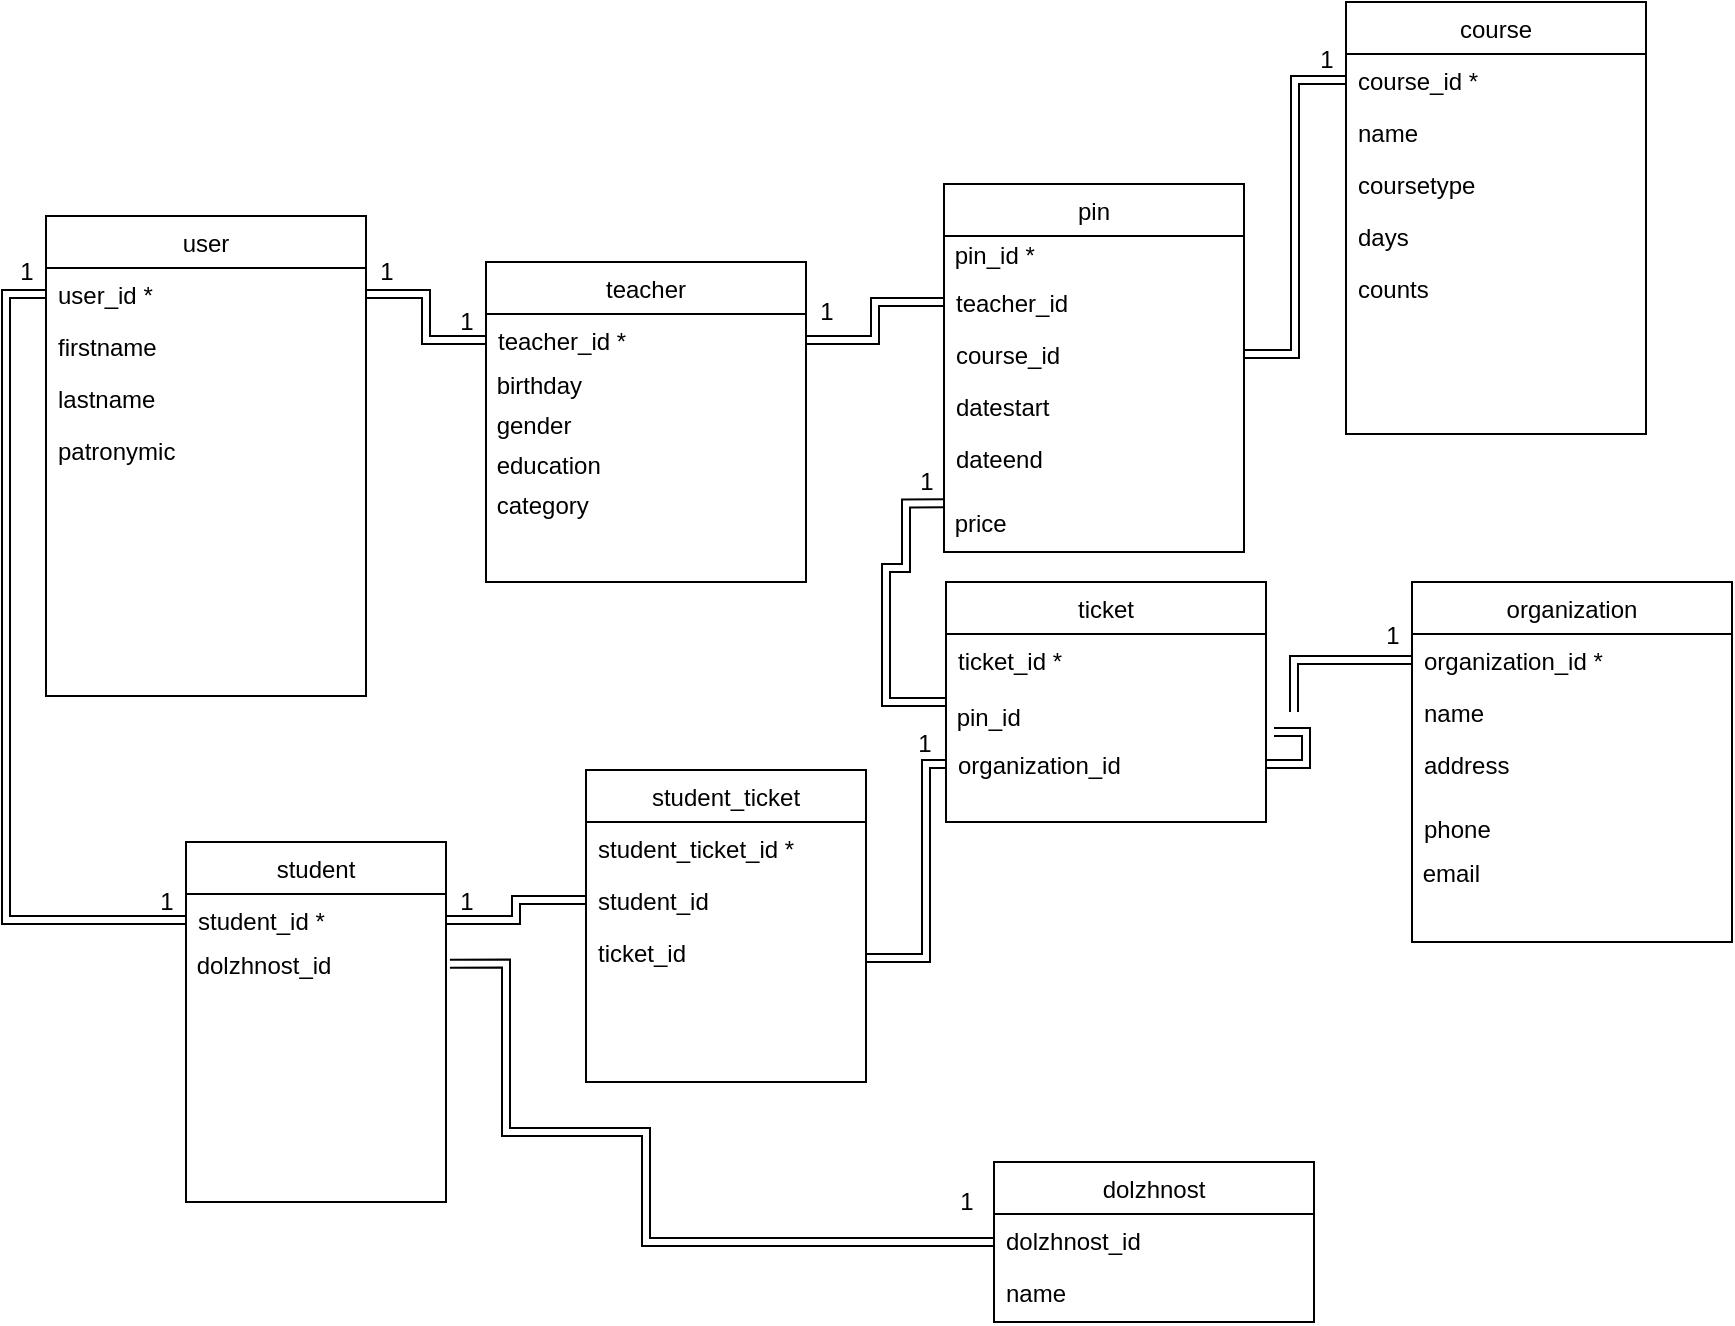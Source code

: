 <mxfile version="13.1.14" type="device"><diagram id="C5RBs43oDa-KdzZeNtuy" name="Page-1"><mxGraphModel dx="1865" dy="548" grid="1" gridSize="10" guides="1" tooltips="1" connect="1" arrows="1" fold="1" page="1" pageScale="1" pageWidth="827" pageHeight="1169" math="0" shadow="0"><root><mxCell id="WIyWlLk6GJQsqaUBKTNV-0"/><mxCell id="WIyWlLk6GJQsqaUBKTNV-1" parent="WIyWlLk6GJQsqaUBKTNV-0"/><mxCell id="zkfFHV4jXpPFQw0GAbJ--6" value="teacher" style="swimlane;fontStyle=0;align=center;verticalAlign=top;childLayout=stackLayout;horizontal=1;startSize=26;horizontalStack=0;resizeParent=1;resizeLast=0;collapsible=1;marginBottom=0;rounded=0;shadow=0;strokeWidth=1;" parent="WIyWlLk6GJQsqaUBKTNV-1" vertex="1"><mxGeometry x="130" y="360" width="160" height="160" as="geometry"><mxRectangle x="120" y="360" width="160" height="26" as="alternateBounds"/></mxGeometry></mxCell><mxCell id="zkfFHV4jXpPFQw0GAbJ--7" value="teacher_id *" style="text;align=left;verticalAlign=top;spacingLeft=4;spacingRight=4;overflow=hidden;rotatable=0;points=[[0,0.5],[1,0.5]];portConstraint=eastwest;" parent="zkfFHV4jXpPFQw0GAbJ--6" vertex="1"><mxGeometry y="26" width="160" height="26" as="geometry"/></mxCell><mxCell id="_sKNjjYq4xkNiMFr--I7-3" value="&amp;nbsp;birthday" style="text;html=1;align=left;verticalAlign=middle;resizable=0;points=[];autosize=1;" vertex="1" parent="zkfFHV4jXpPFQw0GAbJ--6"><mxGeometry y="52" width="160" height="20" as="geometry"/></mxCell><mxCell id="_sKNjjYq4xkNiMFr--I7-4" value="&amp;nbsp;gender" style="text;html=1;align=left;verticalAlign=middle;resizable=0;points=[];autosize=1;" vertex="1" parent="zkfFHV4jXpPFQw0GAbJ--6"><mxGeometry y="72" width="160" height="20" as="geometry"/></mxCell><mxCell id="_sKNjjYq4xkNiMFr--I7-5" value="&amp;nbsp;education" style="text;html=1;align=left;verticalAlign=middle;resizable=0;points=[];autosize=1;" vertex="1" parent="zkfFHV4jXpPFQw0GAbJ--6"><mxGeometry y="92" width="160" height="20" as="geometry"/></mxCell><mxCell id="_sKNjjYq4xkNiMFr--I7-6" value="&amp;nbsp;category" style="text;html=1;align=left;verticalAlign=middle;resizable=0;points=[];autosize=1;" vertex="1" parent="zkfFHV4jXpPFQw0GAbJ--6"><mxGeometry y="112" width="160" height="20" as="geometry"/></mxCell><mxCell id="_sKNjjYq4xkNiMFr--I7-7" value="pin" style="swimlane;fontStyle=0;align=center;verticalAlign=top;childLayout=stackLayout;horizontal=1;startSize=26;horizontalStack=0;resizeParent=1;resizeLast=0;collapsible=1;marginBottom=0;rounded=0;shadow=0;strokeWidth=1;" vertex="1" parent="WIyWlLk6GJQsqaUBKTNV-1"><mxGeometry x="359" y="321" width="150" height="184" as="geometry"><mxRectangle x="120" y="360" width="160" height="26" as="alternateBounds"/></mxGeometry></mxCell><mxCell id="_sKNjjYq4xkNiMFr--I7-45" value="&amp;nbsp;pin_id *" style="text;html=1;align=left;verticalAlign=middle;resizable=0;points=[];autosize=1;" vertex="1" parent="_sKNjjYq4xkNiMFr--I7-7"><mxGeometry y="26" width="150" height="20" as="geometry"/></mxCell><mxCell id="_sKNjjYq4xkNiMFr--I7-8" value="teacher_id" style="text;align=left;verticalAlign=top;spacingLeft=4;spacingRight=4;overflow=hidden;rotatable=0;points=[[0,0.5],[1,0.5]];portConstraint=eastwest;" vertex="1" parent="_sKNjjYq4xkNiMFr--I7-7"><mxGeometry y="46" width="150" height="26" as="geometry"/></mxCell><mxCell id="_sKNjjYq4xkNiMFr--I7-9" value="course_id" style="text;align=left;verticalAlign=top;spacingLeft=4;spacingRight=4;overflow=hidden;rotatable=0;points=[[0,0.5],[1,0.5]];portConstraint=eastwest;rounded=0;shadow=0;html=0;" vertex="1" parent="_sKNjjYq4xkNiMFr--I7-7"><mxGeometry y="72" width="150" height="26" as="geometry"/></mxCell><mxCell id="_sKNjjYq4xkNiMFr--I7-10" value="datestart" style="text;align=left;verticalAlign=top;spacingLeft=4;spacingRight=4;overflow=hidden;rotatable=0;points=[[0,0.5],[1,0.5]];portConstraint=eastwest;fontStyle=0" vertex="1" parent="_sKNjjYq4xkNiMFr--I7-7"><mxGeometry y="98" width="150" height="26" as="geometry"/></mxCell><mxCell id="_sKNjjYq4xkNiMFr--I7-11" value="dateend" style="text;align=left;verticalAlign=top;spacingLeft=4;spacingRight=4;overflow=hidden;rotatable=0;points=[[0,0.5],[1,0.5]];portConstraint=eastwest;" vertex="1" parent="_sKNjjYq4xkNiMFr--I7-7"><mxGeometry y="124" width="150" height="36" as="geometry"/></mxCell><mxCell id="_sKNjjYq4xkNiMFr--I7-53" value="&amp;nbsp;price" style="text;html=1;align=left;verticalAlign=middle;resizable=0;points=[];autosize=1;" vertex="1" parent="_sKNjjYq4xkNiMFr--I7-7"><mxGeometry y="160" width="150" height="20" as="geometry"/></mxCell><mxCell id="_sKNjjYq4xkNiMFr--I7-16" value="ticket" style="swimlane;fontStyle=0;align=center;verticalAlign=top;childLayout=stackLayout;horizontal=1;startSize=26;horizontalStack=0;resizeParent=1;resizeLast=0;collapsible=1;marginBottom=0;rounded=0;shadow=0;strokeWidth=1;" vertex="1" parent="WIyWlLk6GJQsqaUBKTNV-1"><mxGeometry x="360" y="520" width="160" height="120" as="geometry"><mxRectangle x="120" y="360" width="160" height="26" as="alternateBounds"/></mxGeometry></mxCell><mxCell id="_sKNjjYq4xkNiMFr--I7-80" value="ticket_id *" style="text;align=left;verticalAlign=top;spacingLeft=4;spacingRight=4;overflow=hidden;rotatable=0;points=[[0,0.5],[1,0.5]];portConstraint=eastwest;rounded=0;shadow=0;html=0;" vertex="1" parent="_sKNjjYq4xkNiMFr--I7-16"><mxGeometry y="26" width="160" height="32" as="geometry"/></mxCell><mxCell id="_sKNjjYq4xkNiMFr--I7-42" value="&amp;nbsp;pin_id" style="text;html=1;align=left;verticalAlign=middle;resizable=0;points=[];autosize=1;" vertex="1" parent="_sKNjjYq4xkNiMFr--I7-16"><mxGeometry y="58" width="160" height="20" as="geometry"/></mxCell><mxCell id="_sKNjjYq4xkNiMFr--I7-17" value="organization_id" style="text;align=left;verticalAlign=top;spacingLeft=4;spacingRight=4;overflow=hidden;rotatable=0;points=[[0,0.5],[1,0.5]];portConstraint=eastwest;" vertex="1" parent="_sKNjjYq4xkNiMFr--I7-16"><mxGeometry y="78" width="160" height="26" as="geometry"/></mxCell><mxCell id="_sKNjjYq4xkNiMFr--I7-26" value="" style="edgeStyle=orthogonalEdgeStyle;rounded=0;orthogonalLoop=1;jettySize=auto;html=1;shape=link;" edge="1" parent="WIyWlLk6GJQsqaUBKTNV-1" source="_sKNjjYq4xkNiMFr--I7-8" target="zkfFHV4jXpPFQw0GAbJ--7"><mxGeometry relative="1" as="geometry"/></mxCell><mxCell id="_sKNjjYq4xkNiMFr--I7-27" value="1" style="text;html=1;align=center;verticalAlign=middle;resizable=0;points=[];autosize=1;" vertex="1" parent="WIyWlLk6GJQsqaUBKTNV-1"><mxGeometry x="290" y="375" width="20" height="20" as="geometry"/></mxCell><mxCell id="_sKNjjYq4xkNiMFr--I7-28" value="" style="shape=image;html=1;verticalAlign=top;verticalLabelPosition=bottom;labelBackgroundColor=#ffffff;imageAspect=0;aspect=fixed;image=https://cdn0.iconfinder.com/data/icons/entypo/112/infinity-128.png;align=left;" vertex="1" parent="WIyWlLk6GJQsqaUBKTNV-1"><mxGeometry x="330" y="355" width="20" height="20" as="geometry"/></mxCell><mxCell id="zkfFHV4jXpPFQw0GAbJ--17" value="course" style="swimlane;fontStyle=0;align=center;verticalAlign=top;childLayout=stackLayout;horizontal=1;startSize=26;horizontalStack=0;resizeParent=1;resizeLast=0;collapsible=1;marginBottom=0;rounded=0;shadow=0;strokeWidth=1;" parent="WIyWlLk6GJQsqaUBKTNV-1" vertex="1"><mxGeometry x="560" y="230" width="150" height="216" as="geometry"><mxRectangle x="550" y="140" width="160" height="26" as="alternateBounds"/></mxGeometry></mxCell><mxCell id="zkfFHV4jXpPFQw0GAbJ--18" value="course_id *" style="text;align=left;verticalAlign=top;spacingLeft=4;spacingRight=4;overflow=hidden;rotatable=0;points=[[0,0.5],[1,0.5]];portConstraint=eastwest;" parent="zkfFHV4jXpPFQw0GAbJ--17" vertex="1"><mxGeometry y="26" width="150" height="26" as="geometry"/></mxCell><mxCell id="zkfFHV4jXpPFQw0GAbJ--19" value="name" style="text;align=left;verticalAlign=top;spacingLeft=4;spacingRight=4;overflow=hidden;rotatable=0;points=[[0,0.5],[1,0.5]];portConstraint=eastwest;rounded=0;shadow=0;html=0;" parent="zkfFHV4jXpPFQw0GAbJ--17" vertex="1"><mxGeometry y="52" width="150" height="26" as="geometry"/></mxCell><mxCell id="zkfFHV4jXpPFQw0GAbJ--20" value="coursetype" style="text;align=left;verticalAlign=top;spacingLeft=4;spacingRight=4;overflow=hidden;rotatable=0;points=[[0,0.5],[1,0.5]];portConstraint=eastwest;rounded=0;shadow=0;html=0;" parent="zkfFHV4jXpPFQw0GAbJ--17" vertex="1"><mxGeometry y="78" width="150" height="26" as="geometry"/></mxCell><mxCell id="zkfFHV4jXpPFQw0GAbJ--21" value="days" style="text;align=left;verticalAlign=top;spacingLeft=4;spacingRight=4;overflow=hidden;rotatable=0;points=[[0,0.5],[1,0.5]];portConstraint=eastwest;rounded=0;shadow=0;html=0;" parent="zkfFHV4jXpPFQw0GAbJ--17" vertex="1"><mxGeometry y="104" width="150" height="26" as="geometry"/></mxCell><mxCell id="zkfFHV4jXpPFQw0GAbJ--22" value="counts" style="text;align=left;verticalAlign=top;spacingLeft=4;spacingRight=4;overflow=hidden;rotatable=0;points=[[0,0.5],[1,0.5]];portConstraint=eastwest;rounded=0;shadow=0;html=0;" parent="zkfFHV4jXpPFQw0GAbJ--17" vertex="1"><mxGeometry y="130" width="150" height="26" as="geometry"/></mxCell><mxCell id="_sKNjjYq4xkNiMFr--I7-31" value="1" style="text;html=1;align=center;verticalAlign=middle;resizable=0;points=[];autosize=1;" vertex="1" parent="WIyWlLk6GJQsqaUBKTNV-1"><mxGeometry x="540" y="249" width="20" height="20" as="geometry"/></mxCell><mxCell id="_sKNjjYq4xkNiMFr--I7-32" value="" style="shape=image;html=1;verticalAlign=top;verticalLabelPosition=bottom;labelBackgroundColor=#ffffff;imageAspect=0;aspect=fixed;image=https://cdn0.iconfinder.com/data/icons/entypo/112/infinity-128.png;align=left;" vertex="1" parent="WIyWlLk6GJQsqaUBKTNV-1"><mxGeometry x="510" y="380" width="20" height="20" as="geometry"/></mxCell><mxCell id="zkfFHV4jXpPFQw0GAbJ--0" value="organization" style="swimlane;fontStyle=0;align=center;verticalAlign=top;childLayout=stackLayout;horizontal=1;startSize=26;horizontalStack=0;resizeParent=1;resizeLast=0;collapsible=1;marginBottom=0;rounded=0;shadow=0;strokeWidth=1;" parent="WIyWlLk6GJQsqaUBKTNV-1" vertex="1"><mxGeometry x="593" y="520" width="160" height="180" as="geometry"><mxRectangle x="230" y="140" width="160" height="26" as="alternateBounds"/></mxGeometry></mxCell><mxCell id="zkfFHV4jXpPFQw0GAbJ--1" value="organization_id *" style="text;align=left;verticalAlign=top;spacingLeft=4;spacingRight=4;overflow=hidden;rotatable=0;points=[[0,0.5],[1,0.5]];portConstraint=eastwest;" parent="zkfFHV4jXpPFQw0GAbJ--0" vertex="1"><mxGeometry y="26" width="160" height="26" as="geometry"/></mxCell><mxCell id="zkfFHV4jXpPFQw0GAbJ--2" value="name" style="text;align=left;verticalAlign=top;spacingLeft=4;spacingRight=4;overflow=hidden;rotatable=0;points=[[0,0.5],[1,0.5]];portConstraint=eastwest;rounded=0;shadow=0;html=0;" parent="zkfFHV4jXpPFQw0GAbJ--0" vertex="1"><mxGeometry y="52" width="160" height="26" as="geometry"/></mxCell><mxCell id="zkfFHV4jXpPFQw0GAbJ--3" value="address" style="text;align=left;verticalAlign=top;spacingLeft=4;spacingRight=4;overflow=hidden;rotatable=0;points=[[0,0.5],[1,0.5]];portConstraint=eastwest;rounded=0;shadow=0;html=0;" parent="zkfFHV4jXpPFQw0GAbJ--0" vertex="1"><mxGeometry y="78" width="160" height="32" as="geometry"/></mxCell><mxCell id="zkfFHV4jXpPFQw0GAbJ--5" value="phone" style="text;align=left;verticalAlign=top;spacingLeft=4;spacingRight=4;overflow=hidden;rotatable=0;points=[[0,0.5],[1,0.5]];portConstraint=eastwest;" parent="zkfFHV4jXpPFQw0GAbJ--0" vertex="1"><mxGeometry y="110" width="160" height="26" as="geometry"/></mxCell><mxCell id="_sKNjjYq4xkNiMFr--I7-0" value="&amp;nbsp;email" style="text;html=1;align=left;verticalAlign=middle;resizable=0;points=[];autosize=1;" vertex="1" parent="zkfFHV4jXpPFQw0GAbJ--0"><mxGeometry y="136" width="160" height="20" as="geometry"/></mxCell><mxCell id="_sKNjjYq4xkNiMFr--I7-36" style="edgeStyle=orthogonalEdgeStyle;shape=link;rounded=0;orthogonalLoop=1;jettySize=auto;html=1;entryX=0;entryY=0.5;entryDx=0;entryDy=0;" edge="1" parent="WIyWlLk6GJQsqaUBKTNV-1" source="_sKNjjYq4xkNiMFr--I7-37" target="zkfFHV4jXpPFQw0GAbJ--1"><mxGeometry relative="1" as="geometry"/></mxCell><mxCell id="_sKNjjYq4xkNiMFr--I7-38" value="1" style="text;html=1;align=center;verticalAlign=middle;resizable=0;points=[];autosize=1;" vertex="1" parent="WIyWlLk6GJQsqaUBKTNV-1"><mxGeometry x="573" y="537" width="20" height="20" as="geometry"/></mxCell><mxCell id="_sKNjjYq4xkNiMFr--I7-47" style="edgeStyle=orthogonalEdgeStyle;shape=link;rounded=0;orthogonalLoop=1;jettySize=auto;html=1;" edge="1" parent="WIyWlLk6GJQsqaUBKTNV-1" source="_sKNjjYq4xkNiMFr--I7-9" target="zkfFHV4jXpPFQw0GAbJ--18"><mxGeometry relative="1" as="geometry"/></mxCell><mxCell id="_sKNjjYq4xkNiMFr--I7-49" style="edgeStyle=orthogonalEdgeStyle;shape=link;rounded=0;orthogonalLoop=1;jettySize=auto;html=1;entryX=0;entryY=0.991;entryDx=0;entryDy=0;entryPerimeter=0;" edge="1" parent="WIyWlLk6GJQsqaUBKTNV-1" target="_sKNjjYq4xkNiMFr--I7-11"><mxGeometry relative="1" as="geometry"><mxPoint x="350" y="480" as="targetPoint"/><mxPoint x="360" y="580" as="sourcePoint"/><Array as="points"><mxPoint x="330" y="580"/><mxPoint x="330" y="513"/><mxPoint x="340" y="513"/><mxPoint x="340" y="481"/></Array></mxGeometry></mxCell><mxCell id="_sKNjjYq4xkNiMFr--I7-51" value="" style="shape=image;html=1;verticalAlign=top;verticalLabelPosition=bottom;labelBackgroundColor=#ffffff;imageAspect=0;aspect=fixed;image=https://cdn0.iconfinder.com/data/icons/entypo/112/infinity-128.png;align=left;" vertex="1" parent="WIyWlLk6GJQsqaUBKTNV-1"><mxGeometry x="340" y="557" width="20" height="20" as="geometry"/></mxCell><mxCell id="_sKNjjYq4xkNiMFr--I7-67" style="edgeStyle=orthogonalEdgeStyle;shape=link;rounded=0;orthogonalLoop=1;jettySize=auto;html=1;entryX=1.015;entryY=0.442;entryDx=0;entryDy=0;entryPerimeter=0;" edge="1" parent="WIyWlLk6GJQsqaUBKTNV-1" source="_sKNjjYq4xkNiMFr--I7-61" target="_sKNjjYq4xkNiMFr--I7-60"><mxGeometry relative="1" as="geometry"><Array as="points"><mxPoint x="210" y="850"/><mxPoint x="210" y="795"/><mxPoint x="140" y="795"/><mxPoint x="140" y="711"/></Array></mxGeometry></mxCell><mxCell id="_sKNjjYq4xkNiMFr--I7-61" value="dolzhnost" style="swimlane;fontStyle=0;align=center;verticalAlign=top;childLayout=stackLayout;horizontal=1;startSize=26;horizontalStack=0;resizeParent=1;resizeLast=0;collapsible=1;marginBottom=0;rounded=0;shadow=0;strokeWidth=1;" vertex="1" parent="WIyWlLk6GJQsqaUBKTNV-1"><mxGeometry x="384" y="810" width="160" height="80" as="geometry"><mxRectangle x="230" y="140" width="160" height="26" as="alternateBounds"/></mxGeometry></mxCell><mxCell id="_sKNjjYq4xkNiMFr--I7-62" value="dolzhnost_id " style="text;align=left;verticalAlign=top;spacingLeft=4;spacingRight=4;overflow=hidden;rotatable=0;points=[[0,0.5],[1,0.5]];portConstraint=eastwest;" vertex="1" parent="_sKNjjYq4xkNiMFr--I7-61"><mxGeometry y="26" width="160" height="26" as="geometry"/></mxCell><mxCell id="_sKNjjYq4xkNiMFr--I7-63" value="name" style="text;align=left;verticalAlign=top;spacingLeft=4;spacingRight=4;overflow=hidden;rotatable=0;points=[[0,0.5],[1,0.5]];portConstraint=eastwest;rounded=0;shadow=0;html=0;" vertex="1" parent="_sKNjjYq4xkNiMFr--I7-61"><mxGeometry y="52" width="160" height="26" as="geometry"/></mxCell><mxCell id="_sKNjjYq4xkNiMFr--I7-68" value="" style="shape=image;html=1;verticalAlign=top;verticalLabelPosition=bottom;labelBackgroundColor=#ffffff;imageAspect=0;aspect=fixed;image=https://cdn0.iconfinder.com/data/icons/entypo/112/infinity-128.png;align=left;" vertex="1" parent="WIyWlLk6GJQsqaUBKTNV-1"><mxGeometry x="110" y="710" width="20" height="20" as="geometry"/></mxCell><mxCell id="_sKNjjYq4xkNiMFr--I7-69" value="1" style="text;html=1;align=center;verticalAlign=middle;resizable=0;points=[];autosize=1;" vertex="1" parent="WIyWlLk6GJQsqaUBKTNV-1"><mxGeometry x="360" y="820" width="20" height="20" as="geometry"/></mxCell><mxCell id="_sKNjjYq4xkNiMFr--I7-79" style="edgeStyle=orthogonalEdgeStyle;shape=link;rounded=0;orthogonalLoop=1;jettySize=auto;html=1;" edge="1" parent="WIyWlLk6GJQsqaUBKTNV-1" source="_sKNjjYq4xkNiMFr--I7-74" target="_sKNjjYq4xkNiMFr--I7-56"><mxGeometry relative="1" as="geometry"/></mxCell><mxCell id="_sKNjjYq4xkNiMFr--I7-37" value="" style="shape=image;html=1;verticalAlign=top;verticalLabelPosition=bottom;labelBackgroundColor=#ffffff;imageAspect=0;aspect=fixed;image=https://cdn0.iconfinder.com/data/icons/entypo/112/infinity-128.png;align=left;" vertex="1" parent="WIyWlLk6GJQsqaUBKTNV-1"><mxGeometry x="524" y="585" width="20" height="20" as="geometry"/></mxCell><mxCell id="_sKNjjYq4xkNiMFr--I7-81" style="edgeStyle=orthogonalEdgeStyle;shape=link;rounded=0;orthogonalLoop=1;jettySize=auto;html=1;entryX=0;entryY=0.5;entryDx=0;entryDy=0;" edge="1" parent="WIyWlLk6GJQsqaUBKTNV-1" source="_sKNjjYq4xkNiMFr--I7-17" target="_sKNjjYq4xkNiMFr--I7-37"><mxGeometry relative="1" as="geometry"><mxPoint x="520" y="611" as="sourcePoint"/><mxPoint x="593" y="559.0" as="targetPoint"/></mxGeometry></mxCell><mxCell id="_sKNjjYq4xkNiMFr--I7-82" style="edgeStyle=orthogonalEdgeStyle;shape=link;rounded=0;orthogonalLoop=1;jettySize=auto;html=1;" edge="1" parent="WIyWlLk6GJQsqaUBKTNV-1" source="_sKNjjYq4xkNiMFr--I7-75" target="_sKNjjYq4xkNiMFr--I7-17"><mxGeometry relative="1" as="geometry"><Array as="points"><mxPoint x="350" y="708"/><mxPoint x="350" y="611"/></Array></mxGeometry></mxCell><mxCell id="_sKNjjYq4xkNiMFr--I7-55" value="student" style="swimlane;fontStyle=0;align=center;verticalAlign=top;childLayout=stackLayout;horizontal=1;startSize=26;horizontalStack=0;resizeParent=1;resizeLast=0;collapsible=1;marginBottom=0;rounded=0;shadow=0;strokeWidth=1;" vertex="1" parent="WIyWlLk6GJQsqaUBKTNV-1"><mxGeometry x="-20" y="650" width="130" height="180" as="geometry"><mxRectangle x="230" y="140" width="160" height="26" as="alternateBounds"/></mxGeometry></mxCell><mxCell id="_sKNjjYq4xkNiMFr--I7-56" value="student_id *" style="text;align=left;verticalAlign=top;spacingLeft=4;spacingRight=4;overflow=hidden;rotatable=0;points=[[0,0.5],[1,0.5]];portConstraint=eastwest;" vertex="1" parent="_sKNjjYq4xkNiMFr--I7-55"><mxGeometry y="26" width="130" height="26" as="geometry"/></mxCell><mxCell id="_sKNjjYq4xkNiMFr--I7-60" value="&amp;nbsp;dolzhnost_id" style="text;html=1;align=left;verticalAlign=middle;resizable=0;points=[];autosize=1;" vertex="1" parent="_sKNjjYq4xkNiMFr--I7-55"><mxGeometry y="52" width="130" height="20" as="geometry"/></mxCell><mxCell id="_sKNjjYq4xkNiMFr--I7-72" value="student_ticket" style="swimlane;fontStyle=0;align=center;verticalAlign=top;childLayout=stackLayout;horizontal=1;startSize=26;horizontalStack=0;resizeParent=1;resizeLast=0;collapsible=1;marginBottom=0;rounded=0;shadow=0;strokeWidth=1;" vertex="1" parent="WIyWlLk6GJQsqaUBKTNV-1"><mxGeometry x="180" y="614" width="140" height="156" as="geometry"><mxRectangle x="230" y="140" width="160" height="26" as="alternateBounds"/></mxGeometry></mxCell><mxCell id="_sKNjjYq4xkNiMFr--I7-73" value="student_ticket_id *" style="text;align=left;verticalAlign=top;spacingLeft=4;spacingRight=4;overflow=hidden;rotatable=0;points=[[0,0.5],[1,0.5]];portConstraint=eastwest;" vertex="1" parent="_sKNjjYq4xkNiMFr--I7-72"><mxGeometry y="26" width="140" height="26" as="geometry"/></mxCell><mxCell id="_sKNjjYq4xkNiMFr--I7-74" value="student_id" style="text;align=left;verticalAlign=top;spacingLeft=4;spacingRight=4;overflow=hidden;rotatable=0;points=[[0,0.5],[1,0.5]];portConstraint=eastwest;rounded=0;shadow=0;html=0;" vertex="1" parent="_sKNjjYq4xkNiMFr--I7-72"><mxGeometry y="52" width="140" height="26" as="geometry"/></mxCell><mxCell id="_sKNjjYq4xkNiMFr--I7-75" value="ticket_id" style="text;align=left;verticalAlign=top;spacingLeft=4;spacingRight=4;overflow=hidden;rotatable=0;points=[[0,0.5],[1,0.5]];portConstraint=eastwest;rounded=0;shadow=0;html=0;" vertex="1" parent="_sKNjjYq4xkNiMFr--I7-72"><mxGeometry y="78" width="140" height="32" as="geometry"/></mxCell><mxCell id="_sKNjjYq4xkNiMFr--I7-83" value="user" style="swimlane;fontStyle=0;align=center;verticalAlign=top;childLayout=stackLayout;horizontal=1;startSize=26;horizontalStack=0;resizeParent=1;resizeLast=0;collapsible=1;marginBottom=0;rounded=0;shadow=0;strokeWidth=1;" vertex="1" parent="WIyWlLk6GJQsqaUBKTNV-1"><mxGeometry x="-90" y="337" width="160" height="240" as="geometry"><mxRectangle x="120" y="360" width="160" height="26" as="alternateBounds"/></mxGeometry></mxCell><mxCell id="_sKNjjYq4xkNiMFr--I7-84" value="user_id *" style="text;align=left;verticalAlign=top;spacingLeft=4;spacingRight=4;overflow=hidden;rotatable=0;points=[[0,0.5],[1,0.5]];portConstraint=eastwest;" vertex="1" parent="_sKNjjYq4xkNiMFr--I7-83"><mxGeometry y="26" width="160" height="26" as="geometry"/></mxCell><mxCell id="_sKNjjYq4xkNiMFr--I7-85" value="firstname" style="text;align=left;verticalAlign=top;spacingLeft=4;spacingRight=4;overflow=hidden;rotatable=0;points=[[0,0.5],[1,0.5]];portConstraint=eastwest;rounded=0;shadow=0;html=0;" vertex="1" parent="_sKNjjYq4xkNiMFr--I7-83"><mxGeometry y="52" width="160" height="26" as="geometry"/></mxCell><mxCell id="_sKNjjYq4xkNiMFr--I7-86" value="lastname" style="text;align=left;verticalAlign=top;spacingLeft=4;spacingRight=4;overflow=hidden;rotatable=0;points=[[0,0.5],[1,0.5]];portConstraint=eastwest;fontStyle=0" vertex="1" parent="_sKNjjYq4xkNiMFr--I7-83"><mxGeometry y="78" width="160" height="26" as="geometry"/></mxCell><mxCell id="_sKNjjYq4xkNiMFr--I7-87" value="patronymic" style="text;align=left;verticalAlign=top;spacingLeft=4;spacingRight=4;overflow=hidden;rotatable=0;points=[[0,0.5],[1,0.5]];portConstraint=eastwest;" vertex="1" parent="_sKNjjYq4xkNiMFr--I7-83"><mxGeometry y="104" width="160" height="36" as="geometry"/></mxCell><mxCell id="_sKNjjYq4xkNiMFr--I7-92" style="edgeStyle=orthogonalEdgeStyle;shape=link;rounded=0;orthogonalLoop=1;jettySize=auto;html=1;entryX=0;entryY=0.5;entryDx=0;entryDy=0;" edge="1" parent="WIyWlLk6GJQsqaUBKTNV-1" source="_sKNjjYq4xkNiMFr--I7-84" target="zkfFHV4jXpPFQw0GAbJ--7"><mxGeometry relative="1" as="geometry"/></mxCell><mxCell id="_sKNjjYq4xkNiMFr--I7-93" style="edgeStyle=orthogonalEdgeStyle;shape=link;rounded=0;orthogonalLoop=1;jettySize=auto;html=1;entryX=0;entryY=0.5;entryDx=0;entryDy=0;" edge="1" parent="WIyWlLk6GJQsqaUBKTNV-1" source="_sKNjjYq4xkNiMFr--I7-56" target="_sKNjjYq4xkNiMFr--I7-84"><mxGeometry relative="1" as="geometry"/></mxCell><mxCell id="_sKNjjYq4xkNiMFr--I7-94" value="1" style="text;html=1;align=center;verticalAlign=middle;resizable=0;points=[];autosize=1;" vertex="1" parent="WIyWlLk6GJQsqaUBKTNV-1"><mxGeometry x="-110" y="355" width="20" height="20" as="geometry"/></mxCell><mxCell id="_sKNjjYq4xkNiMFr--I7-95" value="1" style="text;html=1;align=center;verticalAlign=middle;resizable=0;points=[];autosize=1;" vertex="1" parent="WIyWlLk6GJQsqaUBKTNV-1"><mxGeometry x="-40" y="670" width="20" height="20" as="geometry"/></mxCell><mxCell id="_sKNjjYq4xkNiMFr--I7-96" value="1" style="text;html=1;align=center;verticalAlign=middle;resizable=0;points=[];autosize=1;" vertex="1" parent="WIyWlLk6GJQsqaUBKTNV-1"><mxGeometry x="70" y="355" width="20" height="20" as="geometry"/></mxCell><mxCell id="_sKNjjYq4xkNiMFr--I7-97" value="1" style="text;html=1;align=center;verticalAlign=middle;resizable=0;points=[];autosize=1;" vertex="1" parent="WIyWlLk6GJQsqaUBKTNV-1"><mxGeometry x="110" y="380" width="20" height="20" as="geometry"/></mxCell><mxCell id="_sKNjjYq4xkNiMFr--I7-100" value="" style="shape=image;html=1;verticalAlign=top;verticalLabelPosition=bottom;labelBackgroundColor=#ffffff;imageAspect=0;aspect=fixed;image=https://cdn0.iconfinder.com/data/icons/entypo/112/infinity-128.png;align=left;" vertex="1" parent="WIyWlLk6GJQsqaUBKTNV-1"><mxGeometry x="160" y="660" width="20" height="20" as="geometry"/></mxCell><mxCell id="_sKNjjYq4xkNiMFr--I7-101" value="" style="shape=image;html=1;verticalAlign=top;verticalLabelPosition=bottom;labelBackgroundColor=#ffffff;imageAspect=0;aspect=fixed;image=https://cdn0.iconfinder.com/data/icons/entypo/112/infinity-128.png;align=left;" vertex="1" parent="WIyWlLk6GJQsqaUBKTNV-1"><mxGeometry x="320" y="690" width="20" height="20" as="geometry"/></mxCell><mxCell id="_sKNjjYq4xkNiMFr--I7-103" value="1" style="text;html=1;align=center;verticalAlign=middle;resizable=0;points=[];autosize=1;" vertex="1" parent="WIyWlLk6GJQsqaUBKTNV-1"><mxGeometry x="110" y="670" width="20" height="20" as="geometry"/></mxCell><mxCell id="_sKNjjYq4xkNiMFr--I7-104" value="1" style="text;html=1;align=center;verticalAlign=middle;resizable=0;points=[];autosize=1;" vertex="1" parent="WIyWlLk6GJQsqaUBKTNV-1"><mxGeometry x="339" y="591" width="20" height="20" as="geometry"/></mxCell><mxCell id="_sKNjjYq4xkNiMFr--I7-105" value="1" style="text;html=1;align=center;verticalAlign=middle;resizable=0;points=[];autosize=1;" vertex="1" parent="WIyWlLk6GJQsqaUBKTNV-1"><mxGeometry x="340" y="460" width="20" height="20" as="geometry"/></mxCell></root></mxGraphModel></diagram></mxfile>